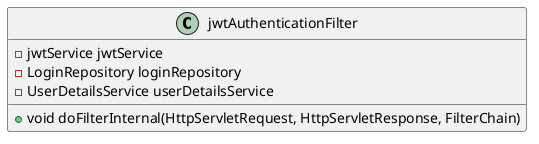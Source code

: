@startuml Complete JWT Class Diagram

class jwtAuthenticationFilter {
    - jwtService jwtService
    - LoginRepository loginRepository
    - UserDetailsService userDetailsService
    + void doFilterInternal(HttpServletRequest, HttpServletResponse, FilterChain)
}

@enduml